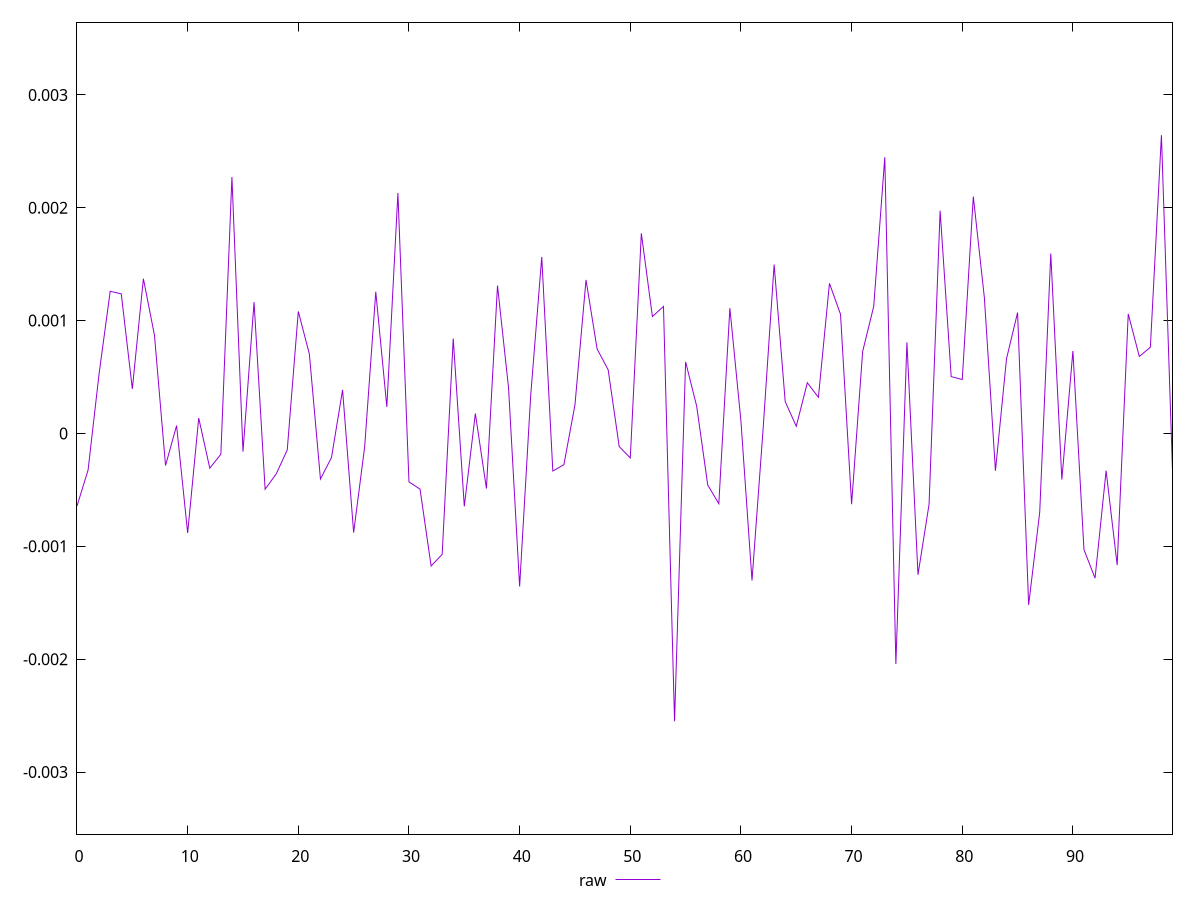 reset

$raw <<EOF
0 -0.0006430017412868565
1 -0.00032451792983078753
2 0.0005323661727615147
3 0.0012596084347599324
4 0.0012366696312885274
5 0.000394767892814715
6 0.001371268519918752
7 0.0008701954667780555
8 -0.0002838072826636197
9 0.00006980167531157712
10 -0.0008819654325798183
11 0.00013658406169247283
12 -0.0003078772794135729
13 -0.00018438968545534214
14 0.0022721447932165
15 -0.0001613340198093577
16 0.001163768878737884
17 -0.0004940559733503355
18 -0.0003594096849762074
19 -0.00014611482554407915
20 0.0010811768560027675
21 0.0007025581508143113
22 -0.0004037531214641478
23 -0.00021286165504566136
24 0.0003855052655697894
25 -0.0008786859181320795
26 -0.0001143281619516978
27 0.001255468845895788
28 0.00023510776982077873
29 0.002130068595508365
30 -0.00042935647222825903
31 -0.0004933705960439206
32 -0.0011742405146643858
33 -0.0010717620931380372
34 0.000841057252754866
35 -0.0006459820101390057
36 0.00017642473877031552
37 -0.0004880886935141975
38 0.0013099454543232696
39 0.00040310502626813264
40 -0.0013561597269246281
41 0.00033607519542616757
42 0.0015633422673705564
43 -0.00033270257487333604
44 -0.0002767509661665525
45 0.000252483624916099
46 0.001360600278612714
47 0.000748971813342041
48 0.0005642995964159199
49 -0.00011658034088388126
50 -0.00021723988363896675
51 0.0017731033520303446
52 0.001035591345025515
53 0.0011255943313128753
54 -0.0025504190984783483
55 0.0006339715101829142
56 0.0002415037411494775
57 -0.00045716403913752496
58 -0.0006221503876577803
59 0.0011102818493300933
60 0.00010925849688753808
61 -0.0013027248489199921
62 0.000034306658635567967
63 0.001496313494930064
64 0.00028239064177728977
65 0.00006353651380526142
66 0.00044921870201694624
67 0.0003200667170827194
68 0.0013296294768662964
69 0.0010553486935214668
70 -0.0006274697279232337
71 0.0007268431391201816
72 0.0011260233452924573
73 0.002446686940656717
74 -0.0020434027192889302
75 0.0008063047499234377
76 -0.0012518585535195054
77 -0.0006288617153686354
78 0.0019740803991819054
79 0.000503839251835887
80 0.000477881684900201
81 0.002098953014663608
82 0.0012019151271014004
83 -0.0003307875813590311
84 0.0006620433392580321
85 0.0010709516123419281
86 -0.001519426276807593
87 -0.0006983610135296931
88 0.0015942522804168397
89 -0.00040840828909168947
90 0.0007302661541016286
91 -0.0010297900384417186
92 -0.0012821684209221066
93 -0.00032997917256707586
94 -0.0011664989489897377
95 0.0010591867828171075
96 0.0006823855958069862
97 0.0007636208810936578
98 0.002643158889091682
99 -0.0003300071008868105
EOF

set key outside below
set xrange [0:99]
set yrange [-0.0035504190984783483:0.003643158889091682]
set trange [-0.0035504190984783483:0.003643158889091682]
set terminal svg size 640, 500 enhanced background rgb 'white'
set output "reprap/meta/pScore-difference/samples/pages+cached/raw/values.svg"

plot $raw title "raw" with line

reset
